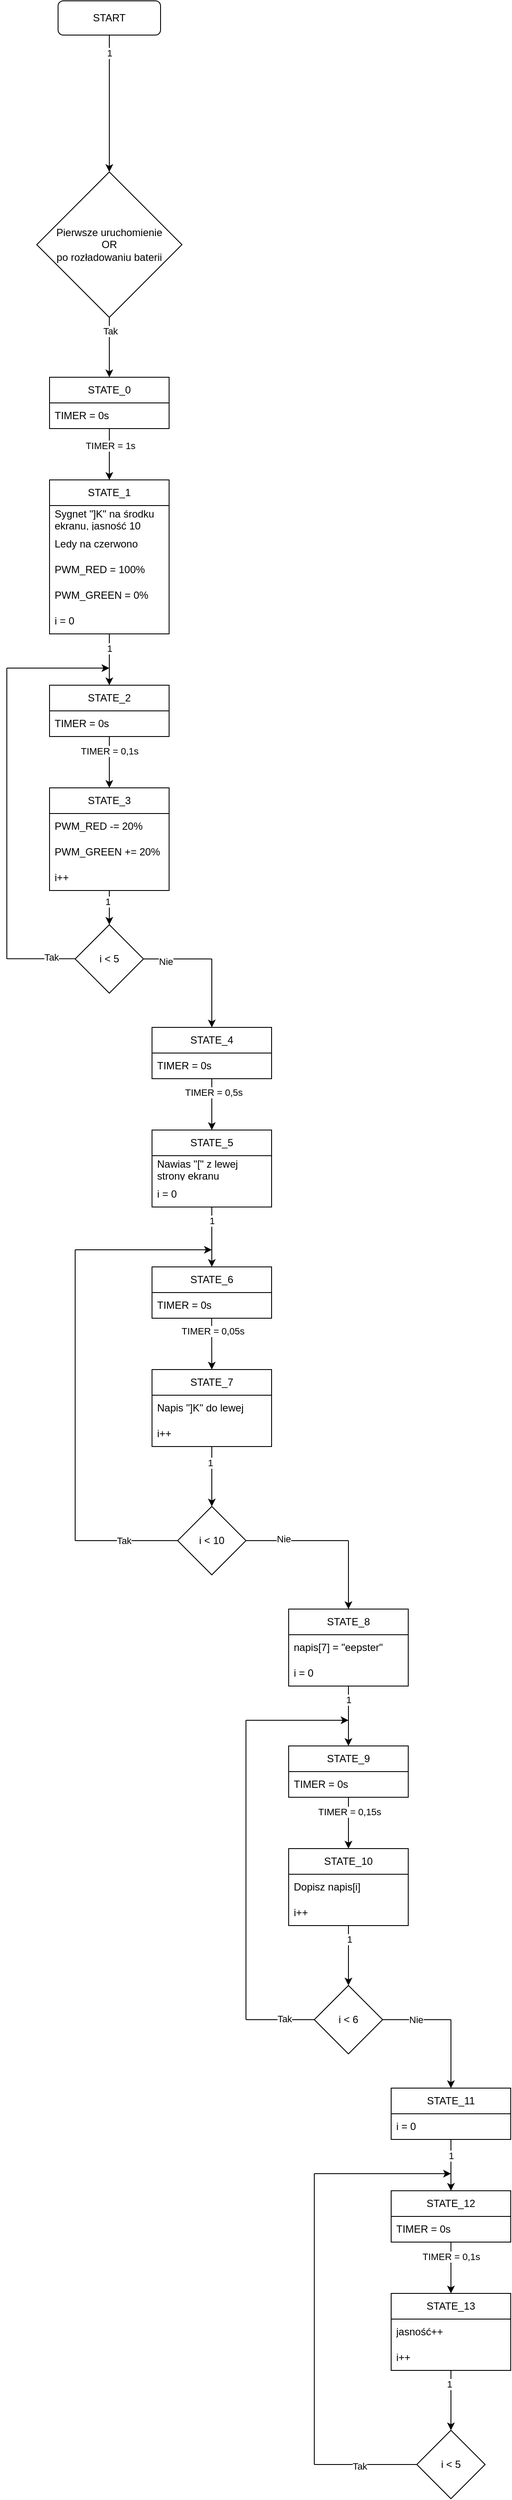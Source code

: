 <mxfile version="24.7.8">
  <diagram id="C5RBs43oDa-KdzZeNtuy" name="Page-1">
    <mxGraphModel dx="956" dy="563" grid="1" gridSize="10" guides="1" tooltips="1" connect="1" arrows="1" fold="1" page="1" pageScale="1" pageWidth="827" pageHeight="1169" math="0" shadow="0">
      <root>
        <mxCell id="WIyWlLk6GJQsqaUBKTNV-0" />
        <mxCell id="WIyWlLk6GJQsqaUBKTNV-1" parent="WIyWlLk6GJQsqaUBKTNV-0" />
        <mxCell id="WIyWlLk6GJQsqaUBKTNV-3" value="START" style="rounded=1;whiteSpace=wrap;html=1;fontSize=12;glass=0;strokeWidth=1;shadow=0;" parent="WIyWlLk6GJQsqaUBKTNV-1" vertex="1">
          <mxGeometry x="340" width="120" height="40" as="geometry" />
        </mxCell>
        <mxCell id="nSXJ9mcBRlVtJKenyXMZ-24" value="" style="endArrow=classic;html=1;rounded=0;exitX=0.5;exitY=1;exitDx=0;exitDy=0;" parent="WIyWlLk6GJQsqaUBKTNV-1" source="WIyWlLk6GJQsqaUBKTNV-3" edge="1">
          <mxGeometry width="50" height="50" relative="1" as="geometry">
            <mxPoint x="290" y="260" as="sourcePoint" />
            <mxPoint x="400" y="200" as="targetPoint" />
          </mxGeometry>
        </mxCell>
        <mxCell id="uEDSPLmGbLxe4hOh6jNc-0" value="1" style="edgeLabel;html=1;align=center;verticalAlign=middle;resizable=0;points=[];" vertex="1" connectable="0" parent="nSXJ9mcBRlVtJKenyXMZ-24">
          <mxGeometry x="-0.745" relative="1" as="geometry">
            <mxPoint as="offset" />
          </mxGeometry>
        </mxCell>
        <mxCell id="n6ivr9jGzJA9HINDXhfd-0" value="Pierwsze uruchomienie&lt;br&gt;OR&lt;br&gt;po rozładowaniu baterii" style="rhombus;whiteSpace=wrap;html=1;" parent="WIyWlLk6GJQsqaUBKTNV-1" vertex="1">
          <mxGeometry x="315" y="200" width="170" height="170" as="geometry" />
        </mxCell>
        <mxCell id="uEDSPLmGbLxe4hOh6jNc-1" value="" style="endArrow=classic;html=1;rounded=0;" edge="1" parent="WIyWlLk6GJQsqaUBKTNV-1">
          <mxGeometry width="50" height="50" relative="1" as="geometry">
            <mxPoint x="400" y="370" as="sourcePoint" />
            <mxPoint x="400" y="440" as="targetPoint" />
          </mxGeometry>
        </mxCell>
        <mxCell id="uEDSPLmGbLxe4hOh6jNc-2" value="Tak" style="edgeLabel;html=1;align=center;verticalAlign=middle;resizable=0;points=[];" vertex="1" connectable="0" parent="uEDSPLmGbLxe4hOh6jNc-1">
          <mxGeometry x="-0.54" y="1" relative="1" as="geometry">
            <mxPoint as="offset" />
          </mxGeometry>
        </mxCell>
        <mxCell id="uEDSPLmGbLxe4hOh6jNc-3" value="STATE_0" style="swimlane;fontStyle=0;childLayout=stackLayout;horizontal=1;startSize=30;horizontalStack=0;resizeParent=1;resizeParentMax=0;resizeLast=0;collapsible=1;marginBottom=0;whiteSpace=wrap;html=1;" vertex="1" parent="WIyWlLk6GJQsqaUBKTNV-1">
          <mxGeometry x="330" y="440" width="140" height="60" as="geometry" />
        </mxCell>
        <mxCell id="uEDSPLmGbLxe4hOh6jNc-4" value="TIMER = 0s" style="text;strokeColor=none;fillColor=none;align=left;verticalAlign=middle;spacingLeft=4;spacingRight=4;overflow=hidden;points=[[0,0.5],[1,0.5]];portConstraint=eastwest;rotatable=0;whiteSpace=wrap;html=1;" vertex="1" parent="uEDSPLmGbLxe4hOh6jNc-3">
          <mxGeometry y="30" width="140" height="30" as="geometry" />
        </mxCell>
        <mxCell id="uEDSPLmGbLxe4hOh6jNc-7" value="" style="endArrow=classic;html=1;rounded=0;" edge="1" parent="uEDSPLmGbLxe4hOh6jNc-3">
          <mxGeometry width="50" height="50" relative="1" as="geometry">
            <mxPoint x="70" y="60" as="sourcePoint" />
            <mxPoint x="70" y="120" as="targetPoint" />
          </mxGeometry>
        </mxCell>
        <mxCell id="uEDSPLmGbLxe4hOh6jNc-8" value="TIMER = 1s" style="edgeLabel;html=1;align=center;verticalAlign=middle;resizable=0;points=[];" vertex="1" connectable="0" parent="uEDSPLmGbLxe4hOh6jNc-7">
          <mxGeometry x="-0.352" y="1" relative="1" as="geometry">
            <mxPoint as="offset" />
          </mxGeometry>
        </mxCell>
        <mxCell id="uEDSPLmGbLxe4hOh6jNc-9" value="STATE_1" style="swimlane;fontStyle=0;childLayout=stackLayout;horizontal=1;startSize=30;horizontalStack=0;resizeParent=1;resizeParentMax=0;resizeLast=0;collapsible=1;marginBottom=0;whiteSpace=wrap;html=1;" vertex="1" parent="WIyWlLk6GJQsqaUBKTNV-1">
          <mxGeometry x="330" y="560" width="140" height="180" as="geometry" />
        </mxCell>
        <mxCell id="uEDSPLmGbLxe4hOh6jNc-10" value="Sygnet &quot;]K&quot; na środku ekranu, jasność 10" style="text;strokeColor=none;fillColor=none;align=left;verticalAlign=middle;spacingLeft=4;spacingRight=4;overflow=hidden;points=[[0,0.5],[1,0.5]];portConstraint=eastwest;rotatable=0;whiteSpace=wrap;html=1;" vertex="1" parent="uEDSPLmGbLxe4hOh6jNc-9">
          <mxGeometry y="30" width="140" height="30" as="geometry" />
        </mxCell>
        <mxCell id="uEDSPLmGbLxe4hOh6jNc-13" value="Ledy na czerwono" style="text;strokeColor=none;fillColor=none;align=left;verticalAlign=middle;spacingLeft=4;spacingRight=4;overflow=hidden;points=[[0,0.5],[1,0.5]];portConstraint=eastwest;rotatable=0;whiteSpace=wrap;html=1;" vertex="1" parent="uEDSPLmGbLxe4hOh6jNc-9">
          <mxGeometry y="60" width="140" height="30" as="geometry" />
        </mxCell>
        <mxCell id="uEDSPLmGbLxe4hOh6jNc-14" value="PWM_RED = 100%" style="text;strokeColor=none;fillColor=none;align=left;verticalAlign=middle;spacingLeft=4;spacingRight=4;overflow=hidden;points=[[0,0.5],[1,0.5]];portConstraint=eastwest;rotatable=0;whiteSpace=wrap;html=1;" vertex="1" parent="uEDSPLmGbLxe4hOh6jNc-9">
          <mxGeometry y="90" width="140" height="30" as="geometry" />
        </mxCell>
        <mxCell id="uEDSPLmGbLxe4hOh6jNc-15" value="PWM_GREEN = 0%" style="text;strokeColor=none;fillColor=none;align=left;verticalAlign=middle;spacingLeft=4;spacingRight=4;overflow=hidden;points=[[0,0.5],[1,0.5]];portConstraint=eastwest;rotatable=0;whiteSpace=wrap;html=1;" vertex="1" parent="uEDSPLmGbLxe4hOh6jNc-9">
          <mxGeometry y="120" width="140" height="30" as="geometry" />
        </mxCell>
        <mxCell id="uEDSPLmGbLxe4hOh6jNc-16" value="i = 0" style="text;strokeColor=none;fillColor=none;align=left;verticalAlign=middle;spacingLeft=4;spacingRight=4;overflow=hidden;points=[[0,0.5],[1,0.5]];portConstraint=eastwest;rotatable=0;whiteSpace=wrap;html=1;" vertex="1" parent="uEDSPLmGbLxe4hOh6jNc-9">
          <mxGeometry y="150" width="140" height="30" as="geometry" />
        </mxCell>
        <mxCell id="uEDSPLmGbLxe4hOh6jNc-18" value="" style="endArrow=classic;html=1;rounded=0;" edge="1" parent="uEDSPLmGbLxe4hOh6jNc-9">
          <mxGeometry width="50" height="50" relative="1" as="geometry">
            <mxPoint x="70" y="180" as="sourcePoint" />
            <mxPoint x="70" y="240" as="targetPoint" />
          </mxGeometry>
        </mxCell>
        <mxCell id="uEDSPLmGbLxe4hOh6jNc-19" value="1" style="edgeLabel;html=1;align=center;verticalAlign=middle;resizable=0;points=[];" vertex="1" connectable="0" parent="uEDSPLmGbLxe4hOh6jNc-18">
          <mxGeometry x="-0.448" relative="1" as="geometry">
            <mxPoint as="offset" />
          </mxGeometry>
        </mxCell>
        <mxCell id="uEDSPLmGbLxe4hOh6jNc-20" value="STATE_2" style="swimlane;fontStyle=0;childLayout=stackLayout;horizontal=1;startSize=30;horizontalStack=0;resizeParent=1;resizeParentMax=0;resizeLast=0;collapsible=1;marginBottom=0;whiteSpace=wrap;html=1;" vertex="1" parent="WIyWlLk6GJQsqaUBKTNV-1">
          <mxGeometry x="330" y="800" width="140" height="60" as="geometry" />
        </mxCell>
        <mxCell id="uEDSPLmGbLxe4hOh6jNc-24" value="" style="endArrow=classic;html=1;rounded=0;exitX=0.5;exitY=1;exitDx=0;exitDy=0;" edge="1" parent="uEDSPLmGbLxe4hOh6jNc-20" source="uEDSPLmGbLxe4hOh6jNc-20">
          <mxGeometry width="50" height="50" relative="1" as="geometry">
            <mxPoint x="70" y="90" as="sourcePoint" />
            <mxPoint x="70" y="120" as="targetPoint" />
          </mxGeometry>
        </mxCell>
        <mxCell id="uEDSPLmGbLxe4hOh6jNc-25" value="TIMER = 0,1s" style="edgeLabel;html=1;align=center;verticalAlign=middle;resizable=0;points=[];" vertex="1" connectable="0" parent="uEDSPLmGbLxe4hOh6jNc-24">
          <mxGeometry x="-0.431" relative="1" as="geometry">
            <mxPoint as="offset" />
          </mxGeometry>
        </mxCell>
        <mxCell id="uEDSPLmGbLxe4hOh6jNc-22" value="TIMER = 0s" style="text;strokeColor=none;fillColor=none;align=left;verticalAlign=middle;spacingLeft=4;spacingRight=4;overflow=hidden;points=[[0,0.5],[1,0.5]];portConstraint=eastwest;rotatable=0;whiteSpace=wrap;html=1;" vertex="1" parent="uEDSPLmGbLxe4hOh6jNc-20">
          <mxGeometry y="30" width="140" height="30" as="geometry" />
        </mxCell>
        <mxCell id="uEDSPLmGbLxe4hOh6jNc-26" value="i &amp;lt; 5" style="rhombus;whiteSpace=wrap;html=1;" vertex="1" parent="WIyWlLk6GJQsqaUBKTNV-1">
          <mxGeometry x="360" y="1080" width="80" height="80" as="geometry" />
        </mxCell>
        <mxCell id="uEDSPLmGbLxe4hOh6jNc-27" value="" style="endArrow=none;html=1;rounded=0;" edge="1" parent="WIyWlLk6GJQsqaUBKTNV-1">
          <mxGeometry width="50" height="50" relative="1" as="geometry">
            <mxPoint x="280" y="1119.71" as="sourcePoint" />
            <mxPoint x="360" y="1119.71" as="targetPoint" />
          </mxGeometry>
        </mxCell>
        <mxCell id="uEDSPLmGbLxe4hOh6jNc-30" value="Tak" style="edgeLabel;html=1;align=center;verticalAlign=middle;resizable=0;points=[];" vertex="1" connectable="0" parent="uEDSPLmGbLxe4hOh6jNc-27">
          <mxGeometry x="0.294" y="2" relative="1" as="geometry">
            <mxPoint as="offset" />
          </mxGeometry>
        </mxCell>
        <mxCell id="uEDSPLmGbLxe4hOh6jNc-28" value="" style="endArrow=none;html=1;rounded=0;" edge="1" parent="WIyWlLk6GJQsqaUBKTNV-1">
          <mxGeometry width="50" height="50" relative="1" as="geometry">
            <mxPoint x="280" y="1120" as="sourcePoint" />
            <mxPoint x="280" y="780" as="targetPoint" />
          </mxGeometry>
        </mxCell>
        <mxCell id="uEDSPLmGbLxe4hOh6jNc-29" value="" style="endArrow=classic;html=1;rounded=0;" edge="1" parent="WIyWlLk6GJQsqaUBKTNV-1">
          <mxGeometry width="50" height="50" relative="1" as="geometry">
            <mxPoint x="280" y="780" as="sourcePoint" />
            <mxPoint x="400" y="780" as="targetPoint" />
          </mxGeometry>
        </mxCell>
        <mxCell id="uEDSPLmGbLxe4hOh6jNc-31" value="STATE_3" style="swimlane;fontStyle=0;childLayout=stackLayout;horizontal=1;startSize=30;horizontalStack=0;resizeParent=1;resizeParentMax=0;resizeLast=0;collapsible=1;marginBottom=0;whiteSpace=wrap;html=1;" vertex="1" parent="WIyWlLk6GJQsqaUBKTNV-1">
          <mxGeometry x="330" y="920" width="140" height="120" as="geometry" />
        </mxCell>
        <mxCell id="uEDSPLmGbLxe4hOh6jNc-32" value="PWM_RED -= 20%" style="text;strokeColor=none;fillColor=none;align=left;verticalAlign=middle;spacingLeft=4;spacingRight=4;overflow=hidden;points=[[0,0.5],[1,0.5]];portConstraint=eastwest;rotatable=0;whiteSpace=wrap;html=1;" vertex="1" parent="uEDSPLmGbLxe4hOh6jNc-31">
          <mxGeometry y="30" width="140" height="30" as="geometry" />
        </mxCell>
        <mxCell id="uEDSPLmGbLxe4hOh6jNc-33" value="PWM_GREEN += 20%" style="text;strokeColor=none;fillColor=none;align=left;verticalAlign=middle;spacingLeft=4;spacingRight=4;overflow=hidden;points=[[0,0.5],[1,0.5]];portConstraint=eastwest;rotatable=0;whiteSpace=wrap;html=1;" vertex="1" parent="uEDSPLmGbLxe4hOh6jNc-31">
          <mxGeometry y="60" width="140" height="30" as="geometry" />
        </mxCell>
        <mxCell id="uEDSPLmGbLxe4hOh6jNc-35" value="i++" style="text;strokeColor=none;fillColor=none;align=left;verticalAlign=middle;spacingLeft=4;spacingRight=4;overflow=hidden;points=[[0,0.5],[1,0.5]];portConstraint=eastwest;rotatable=0;whiteSpace=wrap;html=1;" vertex="1" parent="uEDSPLmGbLxe4hOh6jNc-31">
          <mxGeometry y="90" width="140" height="30" as="geometry" />
        </mxCell>
        <mxCell id="uEDSPLmGbLxe4hOh6jNc-36" value="" style="endArrow=classic;html=1;rounded=0;" edge="1" parent="uEDSPLmGbLxe4hOh6jNc-31">
          <mxGeometry width="50" height="50" relative="1" as="geometry">
            <mxPoint x="70" y="120" as="sourcePoint" />
            <mxPoint x="70" y="160" as="targetPoint" />
          </mxGeometry>
        </mxCell>
        <mxCell id="uEDSPLmGbLxe4hOh6jNc-37" value="1" style="edgeLabel;html=1;align=center;verticalAlign=middle;resizable=0;points=[];" vertex="1" connectable="0" parent="uEDSPLmGbLxe4hOh6jNc-36">
          <mxGeometry x="-0.338" y="-2" relative="1" as="geometry">
            <mxPoint as="offset" />
          </mxGeometry>
        </mxCell>
        <mxCell id="uEDSPLmGbLxe4hOh6jNc-38" value="" style="endArrow=classic;html=1;rounded=0;" edge="1" parent="WIyWlLk6GJQsqaUBKTNV-1">
          <mxGeometry width="50" height="50" relative="1" as="geometry">
            <mxPoint x="520" y="1120" as="sourcePoint" />
            <mxPoint x="520" y="1200" as="targetPoint" />
          </mxGeometry>
        </mxCell>
        <mxCell id="uEDSPLmGbLxe4hOh6jNc-39" value="" style="endArrow=none;html=1;rounded=0;" edge="1" parent="WIyWlLk6GJQsqaUBKTNV-1">
          <mxGeometry width="50" height="50" relative="1" as="geometry">
            <mxPoint x="440" y="1120" as="sourcePoint" />
            <mxPoint x="520" y="1120" as="targetPoint" />
          </mxGeometry>
        </mxCell>
        <mxCell id="uEDSPLmGbLxe4hOh6jNc-40" value="Nie" style="edgeLabel;html=1;align=center;verticalAlign=middle;resizable=0;points=[];" vertex="1" connectable="0" parent="uEDSPLmGbLxe4hOh6jNc-39">
          <mxGeometry x="-0.346" y="-3" relative="1" as="geometry">
            <mxPoint as="offset" />
          </mxGeometry>
        </mxCell>
        <mxCell id="uEDSPLmGbLxe4hOh6jNc-41" value="STATE_4" style="swimlane;fontStyle=0;childLayout=stackLayout;horizontal=1;startSize=30;horizontalStack=0;resizeParent=1;resizeParentMax=0;resizeLast=0;collapsible=1;marginBottom=0;whiteSpace=wrap;html=1;" vertex="1" parent="WIyWlLk6GJQsqaUBKTNV-1">
          <mxGeometry x="450" y="1200" width="140" height="60" as="geometry" />
        </mxCell>
        <mxCell id="uEDSPLmGbLxe4hOh6jNc-45" value="" style="endArrow=classic;html=1;rounded=0;" edge="1" parent="uEDSPLmGbLxe4hOh6jNc-41">
          <mxGeometry width="50" height="50" relative="1" as="geometry">
            <mxPoint x="70" y="60" as="sourcePoint" />
            <mxPoint x="70" y="120" as="targetPoint" />
          </mxGeometry>
        </mxCell>
        <mxCell id="uEDSPLmGbLxe4hOh6jNc-46" value="TIMER = 0,5s" style="edgeLabel;html=1;align=center;verticalAlign=middle;resizable=0;points=[];" vertex="1" connectable="0" parent="uEDSPLmGbLxe4hOh6jNc-45">
          <mxGeometry x="-0.48" y="2" relative="1" as="geometry">
            <mxPoint as="offset" />
          </mxGeometry>
        </mxCell>
        <mxCell id="uEDSPLmGbLxe4hOh6jNc-42" value="TIMER = 0s" style="text;strokeColor=none;fillColor=none;align=left;verticalAlign=middle;spacingLeft=4;spacingRight=4;overflow=hidden;points=[[0,0.5],[1,0.5]];portConstraint=eastwest;rotatable=0;whiteSpace=wrap;html=1;" vertex="1" parent="uEDSPLmGbLxe4hOh6jNc-41">
          <mxGeometry y="30" width="140" height="30" as="geometry" />
        </mxCell>
        <mxCell id="uEDSPLmGbLxe4hOh6jNc-47" value="STATE_5" style="swimlane;fontStyle=0;childLayout=stackLayout;horizontal=1;startSize=30;horizontalStack=0;resizeParent=1;resizeParentMax=0;resizeLast=0;collapsible=1;marginBottom=0;whiteSpace=wrap;html=1;" vertex="1" parent="WIyWlLk6GJQsqaUBKTNV-1">
          <mxGeometry x="450" y="1320" width="140" height="90" as="geometry" />
        </mxCell>
        <mxCell id="uEDSPLmGbLxe4hOh6jNc-48" value="Nawias &quot;[&quot; z lewej strony ekranu" style="text;strokeColor=none;fillColor=none;align=left;verticalAlign=middle;spacingLeft=4;spacingRight=4;overflow=hidden;points=[[0,0.5],[1,0.5]];portConstraint=eastwest;rotatable=0;whiteSpace=wrap;html=1;" vertex="1" parent="uEDSPLmGbLxe4hOh6jNc-47">
          <mxGeometry y="30" width="140" height="30" as="geometry" />
        </mxCell>
        <mxCell id="uEDSPLmGbLxe4hOh6jNc-52" value="" style="endArrow=classic;html=1;rounded=0;" edge="1" parent="uEDSPLmGbLxe4hOh6jNc-47">
          <mxGeometry width="50" height="50" relative="1" as="geometry">
            <mxPoint x="70" y="90" as="sourcePoint" />
            <mxPoint x="70" y="160" as="targetPoint" />
          </mxGeometry>
        </mxCell>
        <mxCell id="uEDSPLmGbLxe4hOh6jNc-64" value="1" style="edgeLabel;html=1;align=center;verticalAlign=middle;resizable=0;points=[];" vertex="1" connectable="0" parent="uEDSPLmGbLxe4hOh6jNc-52">
          <mxGeometry x="-0.543" relative="1" as="geometry">
            <mxPoint as="offset" />
          </mxGeometry>
        </mxCell>
        <mxCell id="uEDSPLmGbLxe4hOh6jNc-51" value="i = 0" style="text;strokeColor=none;fillColor=none;align=left;verticalAlign=middle;spacingLeft=4;spacingRight=4;overflow=hidden;points=[[0,0.5],[1,0.5]];portConstraint=eastwest;rotatable=0;whiteSpace=wrap;html=1;" vertex="1" parent="uEDSPLmGbLxe4hOh6jNc-47">
          <mxGeometry y="60" width="140" height="30" as="geometry" />
        </mxCell>
        <mxCell id="uEDSPLmGbLxe4hOh6jNc-53" value="STATE_6" style="swimlane;fontStyle=0;childLayout=stackLayout;horizontal=1;startSize=30;horizontalStack=0;resizeParent=1;resizeParentMax=0;resizeLast=0;collapsible=1;marginBottom=0;whiteSpace=wrap;html=1;" vertex="1" parent="WIyWlLk6GJQsqaUBKTNV-1">
          <mxGeometry x="450" y="1480" width="140" height="60" as="geometry" />
        </mxCell>
        <mxCell id="uEDSPLmGbLxe4hOh6jNc-54" value="TIMER = 0s" style="text;strokeColor=none;fillColor=none;align=left;verticalAlign=middle;spacingLeft=4;spacingRight=4;overflow=hidden;points=[[0,0.5],[1,0.5]];portConstraint=eastwest;rotatable=0;whiteSpace=wrap;html=1;" vertex="1" parent="uEDSPLmGbLxe4hOh6jNc-53">
          <mxGeometry y="30" width="140" height="30" as="geometry" />
        </mxCell>
        <mxCell id="uEDSPLmGbLxe4hOh6jNc-55" value="" style="endArrow=classic;html=1;rounded=0;" edge="1" parent="WIyWlLk6GJQsqaUBKTNV-1">
          <mxGeometry width="50" height="50" relative="1" as="geometry">
            <mxPoint x="519.8" y="1540" as="sourcePoint" />
            <mxPoint x="520" y="1600" as="targetPoint" />
          </mxGeometry>
        </mxCell>
        <mxCell id="uEDSPLmGbLxe4hOh6jNc-57" value="TIMER = 0,05s" style="edgeLabel;html=1;align=center;verticalAlign=middle;resizable=0;points=[];" vertex="1" connectable="0" parent="uEDSPLmGbLxe4hOh6jNc-55">
          <mxGeometry x="-0.52" y="1" relative="1" as="geometry">
            <mxPoint as="offset" />
          </mxGeometry>
        </mxCell>
        <mxCell id="uEDSPLmGbLxe4hOh6jNc-58" value="STATE_7" style="swimlane;fontStyle=0;childLayout=stackLayout;horizontal=1;startSize=30;horizontalStack=0;resizeParent=1;resizeParentMax=0;resizeLast=0;collapsible=1;marginBottom=0;whiteSpace=wrap;html=1;" vertex="1" parent="WIyWlLk6GJQsqaUBKTNV-1">
          <mxGeometry x="450" y="1600" width="140" height="90" as="geometry" />
        </mxCell>
        <mxCell id="uEDSPLmGbLxe4hOh6jNc-59" value="Napis &quot;]K&quot; do lewej" style="text;strokeColor=none;fillColor=none;align=left;verticalAlign=middle;spacingLeft=4;spacingRight=4;overflow=hidden;points=[[0,0.5],[1,0.5]];portConstraint=eastwest;rotatable=0;whiteSpace=wrap;html=1;" vertex="1" parent="uEDSPLmGbLxe4hOh6jNc-58">
          <mxGeometry y="30" width="140" height="30" as="geometry" />
        </mxCell>
        <mxCell id="uEDSPLmGbLxe4hOh6jNc-60" value="i++" style="text;strokeColor=none;fillColor=none;align=left;verticalAlign=middle;spacingLeft=4;spacingRight=4;overflow=hidden;points=[[0,0.5],[1,0.5]];portConstraint=eastwest;rotatable=0;whiteSpace=wrap;html=1;" vertex="1" parent="uEDSPLmGbLxe4hOh6jNc-58">
          <mxGeometry y="60" width="140" height="30" as="geometry" />
        </mxCell>
        <mxCell id="uEDSPLmGbLxe4hOh6jNc-61" value="" style="endArrow=classic;html=1;rounded=0;" edge="1" parent="uEDSPLmGbLxe4hOh6jNc-58">
          <mxGeometry width="50" height="50" relative="1" as="geometry">
            <mxPoint x="70" y="90" as="sourcePoint" />
            <mxPoint x="70" y="160" as="targetPoint" />
          </mxGeometry>
        </mxCell>
        <mxCell id="uEDSPLmGbLxe4hOh6jNc-62" value="1" style="edgeLabel;html=1;align=center;verticalAlign=middle;resizable=0;points=[];" vertex="1" connectable="0" parent="uEDSPLmGbLxe4hOh6jNc-61">
          <mxGeometry x="-0.474" y="-2" relative="1" as="geometry">
            <mxPoint as="offset" />
          </mxGeometry>
        </mxCell>
        <mxCell id="uEDSPLmGbLxe4hOh6jNc-63" value="i &amp;lt; 10" style="rhombus;whiteSpace=wrap;html=1;" vertex="1" parent="WIyWlLk6GJQsqaUBKTNV-1">
          <mxGeometry x="480" y="1760" width="80" height="80" as="geometry" />
        </mxCell>
        <mxCell id="uEDSPLmGbLxe4hOh6jNc-65" value="" style="endArrow=none;html=1;rounded=0;" edge="1" parent="WIyWlLk6GJQsqaUBKTNV-1">
          <mxGeometry width="50" height="50" relative="1" as="geometry">
            <mxPoint x="360" y="1800" as="sourcePoint" />
            <mxPoint x="480" y="1800" as="targetPoint" />
          </mxGeometry>
        </mxCell>
        <mxCell id="uEDSPLmGbLxe4hOh6jNc-72" value="Tak" style="edgeLabel;html=1;align=center;verticalAlign=middle;resizable=0;points=[];" vertex="1" connectable="0" parent="uEDSPLmGbLxe4hOh6jNc-65">
          <mxGeometry x="-0.047" relative="1" as="geometry">
            <mxPoint as="offset" />
          </mxGeometry>
        </mxCell>
        <mxCell id="uEDSPLmGbLxe4hOh6jNc-66" value="" style="endArrow=none;html=1;rounded=0;" edge="1" parent="WIyWlLk6GJQsqaUBKTNV-1">
          <mxGeometry width="50" height="50" relative="1" as="geometry">
            <mxPoint x="360" y="1800" as="sourcePoint" />
            <mxPoint x="360" y="1460" as="targetPoint" />
          </mxGeometry>
        </mxCell>
        <mxCell id="uEDSPLmGbLxe4hOh6jNc-67" value="" style="endArrow=classic;html=1;rounded=0;" edge="1" parent="WIyWlLk6GJQsqaUBKTNV-1">
          <mxGeometry width="50" height="50" relative="1" as="geometry">
            <mxPoint x="360" y="1460" as="sourcePoint" />
            <mxPoint x="520" y="1460" as="targetPoint" />
          </mxGeometry>
        </mxCell>
        <mxCell id="uEDSPLmGbLxe4hOh6jNc-68" value="" style="endArrow=classic;html=1;rounded=0;" edge="1" parent="WIyWlLk6GJQsqaUBKTNV-1">
          <mxGeometry width="50" height="50" relative="1" as="geometry">
            <mxPoint x="680" y="1800" as="sourcePoint" />
            <mxPoint x="680" y="1880" as="targetPoint" />
          </mxGeometry>
        </mxCell>
        <mxCell id="uEDSPLmGbLxe4hOh6jNc-69" value="" style="endArrow=none;html=1;rounded=0;" edge="1" parent="WIyWlLk6GJQsqaUBKTNV-1">
          <mxGeometry width="50" height="50" relative="1" as="geometry">
            <mxPoint x="560" y="1800" as="sourcePoint" />
            <mxPoint x="680" y="1800" as="targetPoint" />
          </mxGeometry>
        </mxCell>
        <mxCell id="uEDSPLmGbLxe4hOh6jNc-71" value="Nie" style="edgeLabel;html=1;align=center;verticalAlign=middle;resizable=0;points=[];" vertex="1" connectable="0" parent="uEDSPLmGbLxe4hOh6jNc-69">
          <mxGeometry x="-0.273" y="2" relative="1" as="geometry">
            <mxPoint as="offset" />
          </mxGeometry>
        </mxCell>
        <mxCell id="uEDSPLmGbLxe4hOh6jNc-73" value="STATE_8" style="swimlane;fontStyle=0;childLayout=stackLayout;horizontal=1;startSize=30;horizontalStack=0;resizeParent=1;resizeParentMax=0;resizeLast=0;collapsible=1;marginBottom=0;whiteSpace=wrap;html=1;" vertex="1" parent="WIyWlLk6GJQsqaUBKTNV-1">
          <mxGeometry x="610" y="1880" width="140" height="90" as="geometry" />
        </mxCell>
        <mxCell id="uEDSPLmGbLxe4hOh6jNc-74" value="napis[7] = &quot;eepster&quot;" style="text;strokeColor=none;fillColor=none;align=left;verticalAlign=middle;spacingLeft=4;spacingRight=4;overflow=hidden;points=[[0,0.5],[1,0.5]];portConstraint=eastwest;rotatable=0;whiteSpace=wrap;html=1;" vertex="1" parent="uEDSPLmGbLxe4hOh6jNc-73">
          <mxGeometry y="30" width="140" height="30" as="geometry" />
        </mxCell>
        <mxCell id="uEDSPLmGbLxe4hOh6jNc-78" value="" style="endArrow=classic;html=1;rounded=0;" edge="1" parent="uEDSPLmGbLxe4hOh6jNc-73">
          <mxGeometry width="50" height="50" relative="1" as="geometry">
            <mxPoint x="70" y="90" as="sourcePoint" />
            <mxPoint x="70" y="160" as="targetPoint" />
          </mxGeometry>
        </mxCell>
        <mxCell id="uEDSPLmGbLxe4hOh6jNc-79" value="1" style="edgeLabel;html=1;align=center;verticalAlign=middle;resizable=0;points=[];" vertex="1" connectable="0" parent="uEDSPLmGbLxe4hOh6jNc-78">
          <mxGeometry x="-0.543" relative="1" as="geometry">
            <mxPoint as="offset" />
          </mxGeometry>
        </mxCell>
        <mxCell id="uEDSPLmGbLxe4hOh6jNc-75" value="i = 0" style="text;strokeColor=none;fillColor=none;align=left;verticalAlign=middle;spacingLeft=4;spacingRight=4;overflow=hidden;points=[[0,0.5],[1,0.5]];portConstraint=eastwest;rotatable=0;whiteSpace=wrap;html=1;" vertex="1" parent="uEDSPLmGbLxe4hOh6jNc-73">
          <mxGeometry y="60" width="140" height="30" as="geometry" />
        </mxCell>
        <mxCell id="uEDSPLmGbLxe4hOh6jNc-80" value="STATE_9" style="swimlane;fontStyle=0;childLayout=stackLayout;horizontal=1;startSize=30;horizontalStack=0;resizeParent=1;resizeParentMax=0;resizeLast=0;collapsible=1;marginBottom=0;whiteSpace=wrap;html=1;" vertex="1" parent="WIyWlLk6GJQsqaUBKTNV-1">
          <mxGeometry x="610" y="2040" width="140" height="60" as="geometry" />
        </mxCell>
        <mxCell id="uEDSPLmGbLxe4hOh6jNc-85" value="" style="endArrow=classic;html=1;rounded=0;" edge="1" parent="uEDSPLmGbLxe4hOh6jNc-80">
          <mxGeometry width="50" height="50" relative="1" as="geometry">
            <mxPoint x="70" y="60" as="sourcePoint" />
            <mxPoint x="70" y="120" as="targetPoint" />
          </mxGeometry>
        </mxCell>
        <mxCell id="uEDSPLmGbLxe4hOh6jNc-86" value="TIMER = 0,15s" style="edgeLabel;html=1;align=center;verticalAlign=middle;resizable=0;points=[];" vertex="1" connectable="0" parent="uEDSPLmGbLxe4hOh6jNc-85">
          <mxGeometry x="-0.44" y="1" relative="1" as="geometry">
            <mxPoint as="offset" />
          </mxGeometry>
        </mxCell>
        <mxCell id="uEDSPLmGbLxe4hOh6jNc-81" value="TIMER = 0s" style="text;strokeColor=none;fillColor=none;align=left;verticalAlign=middle;spacingLeft=4;spacingRight=4;overflow=hidden;points=[[0,0.5],[1,0.5]];portConstraint=eastwest;rotatable=0;whiteSpace=wrap;html=1;" vertex="1" parent="uEDSPLmGbLxe4hOh6jNc-80">
          <mxGeometry y="30" width="140" height="30" as="geometry" />
        </mxCell>
        <mxCell id="uEDSPLmGbLxe4hOh6jNc-91" value="STATE_10" style="swimlane;fontStyle=0;childLayout=stackLayout;horizontal=1;startSize=30;horizontalStack=0;resizeParent=1;resizeParentMax=0;resizeLast=0;collapsible=1;marginBottom=0;whiteSpace=wrap;html=1;" vertex="1" parent="WIyWlLk6GJQsqaUBKTNV-1">
          <mxGeometry x="610" y="2160" width="140" height="90" as="geometry" />
        </mxCell>
        <mxCell id="uEDSPLmGbLxe4hOh6jNc-92" value="Dopisz napis[i]" style="text;strokeColor=none;fillColor=none;align=left;verticalAlign=middle;spacingLeft=4;spacingRight=4;overflow=hidden;points=[[0,0.5],[1,0.5]];portConstraint=eastwest;rotatable=0;whiteSpace=wrap;html=1;" vertex="1" parent="uEDSPLmGbLxe4hOh6jNc-91">
          <mxGeometry y="30" width="140" height="30" as="geometry" />
        </mxCell>
        <mxCell id="uEDSPLmGbLxe4hOh6jNc-95" value="" style="endArrow=classic;html=1;rounded=0;" edge="1" parent="uEDSPLmGbLxe4hOh6jNc-91">
          <mxGeometry width="50" height="50" relative="1" as="geometry">
            <mxPoint x="70" y="90" as="sourcePoint" />
            <mxPoint x="70" y="160" as="targetPoint" />
          </mxGeometry>
        </mxCell>
        <mxCell id="uEDSPLmGbLxe4hOh6jNc-96" value="1" style="edgeLabel;html=1;align=center;verticalAlign=middle;resizable=0;points=[];" vertex="1" connectable="0" parent="uEDSPLmGbLxe4hOh6jNc-95">
          <mxGeometry x="-0.554" y="1" relative="1" as="geometry">
            <mxPoint as="offset" />
          </mxGeometry>
        </mxCell>
        <mxCell id="uEDSPLmGbLxe4hOh6jNc-93" value="i++" style="text;strokeColor=none;fillColor=none;align=left;verticalAlign=middle;spacingLeft=4;spacingRight=4;overflow=hidden;points=[[0,0.5],[1,0.5]];portConstraint=eastwest;rotatable=0;whiteSpace=wrap;html=1;" vertex="1" parent="uEDSPLmGbLxe4hOh6jNc-91">
          <mxGeometry y="60" width="140" height="30" as="geometry" />
        </mxCell>
        <mxCell id="uEDSPLmGbLxe4hOh6jNc-97" value="i &amp;lt; 6" style="rhombus;whiteSpace=wrap;html=1;" vertex="1" parent="WIyWlLk6GJQsqaUBKTNV-1">
          <mxGeometry x="640" y="2320" width="80" height="80" as="geometry" />
        </mxCell>
        <mxCell id="uEDSPLmGbLxe4hOh6jNc-98" value="" style="endArrow=none;html=1;rounded=0;" edge="1" parent="WIyWlLk6GJQsqaUBKTNV-1">
          <mxGeometry width="50" height="50" relative="1" as="geometry">
            <mxPoint x="560" y="2360" as="sourcePoint" />
            <mxPoint x="640" y="2360" as="targetPoint" />
          </mxGeometry>
        </mxCell>
        <mxCell id="uEDSPLmGbLxe4hOh6jNc-101" value="Tak" style="edgeLabel;html=1;align=center;verticalAlign=middle;resizable=0;points=[];" vertex="1" connectable="0" parent="uEDSPLmGbLxe4hOh6jNc-98">
          <mxGeometry x="0.12" y="1" relative="1" as="geometry">
            <mxPoint as="offset" />
          </mxGeometry>
        </mxCell>
        <mxCell id="uEDSPLmGbLxe4hOh6jNc-99" value="" style="endArrow=none;html=1;rounded=0;" edge="1" parent="WIyWlLk6GJQsqaUBKTNV-1">
          <mxGeometry width="50" height="50" relative="1" as="geometry">
            <mxPoint x="560" y="2360" as="sourcePoint" />
            <mxPoint x="560" y="2010" as="targetPoint" />
          </mxGeometry>
        </mxCell>
        <mxCell id="uEDSPLmGbLxe4hOh6jNc-100" value="" style="endArrow=classic;html=1;rounded=0;" edge="1" parent="WIyWlLk6GJQsqaUBKTNV-1">
          <mxGeometry width="50" height="50" relative="1" as="geometry">
            <mxPoint x="560" y="2010" as="sourcePoint" />
            <mxPoint x="680" y="2010" as="targetPoint" />
          </mxGeometry>
        </mxCell>
        <mxCell id="uEDSPLmGbLxe4hOh6jNc-102" value="" style="endArrow=none;html=1;rounded=0;" edge="1" parent="WIyWlLk6GJQsqaUBKTNV-1">
          <mxGeometry width="50" height="50" relative="1" as="geometry">
            <mxPoint x="720" y="2360" as="sourcePoint" />
            <mxPoint x="800" y="2360" as="targetPoint" />
          </mxGeometry>
        </mxCell>
        <mxCell id="uEDSPLmGbLxe4hOh6jNc-104" value="Nie" style="edgeLabel;html=1;align=center;verticalAlign=middle;resizable=0;points=[];" vertex="1" connectable="0" parent="uEDSPLmGbLxe4hOh6jNc-102">
          <mxGeometry x="-0.03" relative="1" as="geometry">
            <mxPoint as="offset" />
          </mxGeometry>
        </mxCell>
        <mxCell id="uEDSPLmGbLxe4hOh6jNc-103" value="" style="endArrow=classic;html=1;rounded=0;" edge="1" parent="WIyWlLk6GJQsqaUBKTNV-1">
          <mxGeometry width="50" height="50" relative="1" as="geometry">
            <mxPoint x="800" y="2360" as="sourcePoint" />
            <mxPoint x="800" y="2440" as="targetPoint" />
          </mxGeometry>
        </mxCell>
        <mxCell id="uEDSPLmGbLxe4hOh6jNc-105" value="STATE_11" style="swimlane;fontStyle=0;childLayout=stackLayout;horizontal=1;startSize=30;horizontalStack=0;resizeParent=1;resizeParentMax=0;resizeLast=0;collapsible=1;marginBottom=0;whiteSpace=wrap;html=1;" vertex="1" parent="WIyWlLk6GJQsqaUBKTNV-1">
          <mxGeometry x="730" y="2440" width="140" height="60" as="geometry" />
        </mxCell>
        <mxCell id="uEDSPLmGbLxe4hOh6jNc-109" value="" style="endArrow=classic;html=1;rounded=0;" edge="1" parent="uEDSPLmGbLxe4hOh6jNc-105">
          <mxGeometry width="50" height="50" relative="1" as="geometry">
            <mxPoint x="70" y="60" as="sourcePoint" />
            <mxPoint x="70" y="120" as="targetPoint" />
          </mxGeometry>
        </mxCell>
        <mxCell id="uEDSPLmGbLxe4hOh6jNc-110" value="1" style="edgeLabel;html=1;align=center;verticalAlign=middle;resizable=0;points=[];" vertex="1" connectable="0" parent="uEDSPLmGbLxe4hOh6jNc-109">
          <mxGeometry x="-0.387" relative="1" as="geometry">
            <mxPoint as="offset" />
          </mxGeometry>
        </mxCell>
        <mxCell id="uEDSPLmGbLxe4hOh6jNc-106" value="i = 0" style="text;strokeColor=none;fillColor=none;align=left;verticalAlign=middle;spacingLeft=4;spacingRight=4;overflow=hidden;points=[[0,0.5],[1,0.5]];portConstraint=eastwest;rotatable=0;whiteSpace=wrap;html=1;" vertex="1" parent="uEDSPLmGbLxe4hOh6jNc-105">
          <mxGeometry y="30" width="140" height="30" as="geometry" />
        </mxCell>
        <mxCell id="uEDSPLmGbLxe4hOh6jNc-111" value="STATE_12" style="swimlane;fontStyle=0;childLayout=stackLayout;horizontal=1;startSize=30;horizontalStack=0;resizeParent=1;resizeParentMax=0;resizeLast=0;collapsible=1;marginBottom=0;whiteSpace=wrap;html=1;" vertex="1" parent="WIyWlLk6GJQsqaUBKTNV-1">
          <mxGeometry x="730" y="2560" width="140" height="60" as="geometry" />
        </mxCell>
        <mxCell id="uEDSPLmGbLxe4hOh6jNc-115" value="" style="endArrow=classic;html=1;rounded=0;" edge="1" parent="uEDSPLmGbLxe4hOh6jNc-111">
          <mxGeometry width="50" height="50" relative="1" as="geometry">
            <mxPoint x="70" y="60" as="sourcePoint" />
            <mxPoint x="70" y="120" as="targetPoint" />
          </mxGeometry>
        </mxCell>
        <mxCell id="uEDSPLmGbLxe4hOh6jNc-116" value="TIMER = 0,1s" style="edgeLabel;html=1;align=center;verticalAlign=middle;resizable=0;points=[];" vertex="1" connectable="0" parent="uEDSPLmGbLxe4hOh6jNc-115">
          <mxGeometry x="-0.453" relative="1" as="geometry">
            <mxPoint as="offset" />
          </mxGeometry>
        </mxCell>
        <mxCell id="uEDSPLmGbLxe4hOh6jNc-112" value="TIMER = 0s" style="text;strokeColor=none;fillColor=none;align=left;verticalAlign=middle;spacingLeft=4;spacingRight=4;overflow=hidden;points=[[0,0.5],[1,0.5]];portConstraint=eastwest;rotatable=0;whiteSpace=wrap;html=1;" vertex="1" parent="uEDSPLmGbLxe4hOh6jNc-111">
          <mxGeometry y="30" width="140" height="30" as="geometry" />
        </mxCell>
        <mxCell id="uEDSPLmGbLxe4hOh6jNc-117" value="STATE_13" style="swimlane;fontStyle=0;childLayout=stackLayout;horizontal=1;startSize=30;horizontalStack=0;resizeParent=1;resizeParentMax=0;resizeLast=0;collapsible=1;marginBottom=0;whiteSpace=wrap;html=1;" vertex="1" parent="WIyWlLk6GJQsqaUBKTNV-1">
          <mxGeometry x="730" y="2680" width="140" height="90" as="geometry" />
        </mxCell>
        <mxCell id="uEDSPLmGbLxe4hOh6jNc-118" value="jasność++" style="text;strokeColor=none;fillColor=none;align=left;verticalAlign=middle;spacingLeft=4;spacingRight=4;overflow=hidden;points=[[0,0.5],[1,0.5]];portConstraint=eastwest;rotatable=0;whiteSpace=wrap;html=1;" vertex="1" parent="uEDSPLmGbLxe4hOh6jNc-117">
          <mxGeometry y="30" width="140" height="30" as="geometry" />
        </mxCell>
        <mxCell id="uEDSPLmGbLxe4hOh6jNc-121" value="" style="endArrow=classic;html=1;rounded=0;" edge="1" parent="uEDSPLmGbLxe4hOh6jNc-117">
          <mxGeometry width="50" height="50" relative="1" as="geometry">
            <mxPoint x="70" y="90" as="sourcePoint" />
            <mxPoint x="70" y="160" as="targetPoint" />
          </mxGeometry>
        </mxCell>
        <mxCell id="uEDSPLmGbLxe4hOh6jNc-122" value="1" style="edgeLabel;html=1;align=center;verticalAlign=middle;resizable=0;points=[];" vertex="1" connectable="0" parent="uEDSPLmGbLxe4hOh6jNc-121">
          <mxGeometry x="-0.543" y="-2" relative="1" as="geometry">
            <mxPoint as="offset" />
          </mxGeometry>
        </mxCell>
        <mxCell id="uEDSPLmGbLxe4hOh6jNc-119" value="i++" style="text;strokeColor=none;fillColor=none;align=left;verticalAlign=middle;spacingLeft=4;spacingRight=4;overflow=hidden;points=[[0,0.5],[1,0.5]];portConstraint=eastwest;rotatable=0;whiteSpace=wrap;html=1;" vertex="1" parent="uEDSPLmGbLxe4hOh6jNc-117">
          <mxGeometry y="60" width="140" height="30" as="geometry" />
        </mxCell>
        <mxCell id="uEDSPLmGbLxe4hOh6jNc-123" value="i &amp;lt; 5" style="rhombus;whiteSpace=wrap;html=1;" vertex="1" parent="WIyWlLk6GJQsqaUBKTNV-1">
          <mxGeometry x="760" y="2840" width="80" height="80" as="geometry" />
        </mxCell>
        <mxCell id="uEDSPLmGbLxe4hOh6jNc-124" value="" style="endArrow=none;html=1;rounded=0;" edge="1" parent="WIyWlLk6GJQsqaUBKTNV-1">
          <mxGeometry width="50" height="50" relative="1" as="geometry">
            <mxPoint x="640" y="2880" as="sourcePoint" />
            <mxPoint x="760" y="2880" as="targetPoint" />
          </mxGeometry>
        </mxCell>
        <mxCell id="uEDSPLmGbLxe4hOh6jNc-127" value="Tak" style="edgeLabel;html=1;align=center;verticalAlign=middle;resizable=0;points=[];" vertex="1" connectable="0" parent="uEDSPLmGbLxe4hOh6jNc-124">
          <mxGeometry x="-0.128" y="-2" relative="1" as="geometry">
            <mxPoint as="offset" />
          </mxGeometry>
        </mxCell>
        <mxCell id="uEDSPLmGbLxe4hOh6jNc-125" value="" style="endArrow=none;html=1;rounded=0;" edge="1" parent="WIyWlLk6GJQsqaUBKTNV-1">
          <mxGeometry width="50" height="50" relative="1" as="geometry">
            <mxPoint x="640" y="2880" as="sourcePoint" />
            <mxPoint x="640" y="2540" as="targetPoint" />
          </mxGeometry>
        </mxCell>
        <mxCell id="uEDSPLmGbLxe4hOh6jNc-126" value="" style="endArrow=classic;html=1;rounded=0;" edge="1" parent="WIyWlLk6GJQsqaUBKTNV-1">
          <mxGeometry width="50" height="50" relative="1" as="geometry">
            <mxPoint x="640" y="2540" as="sourcePoint" />
            <mxPoint x="800" y="2540" as="targetPoint" />
          </mxGeometry>
        </mxCell>
      </root>
    </mxGraphModel>
  </diagram>
</mxfile>
